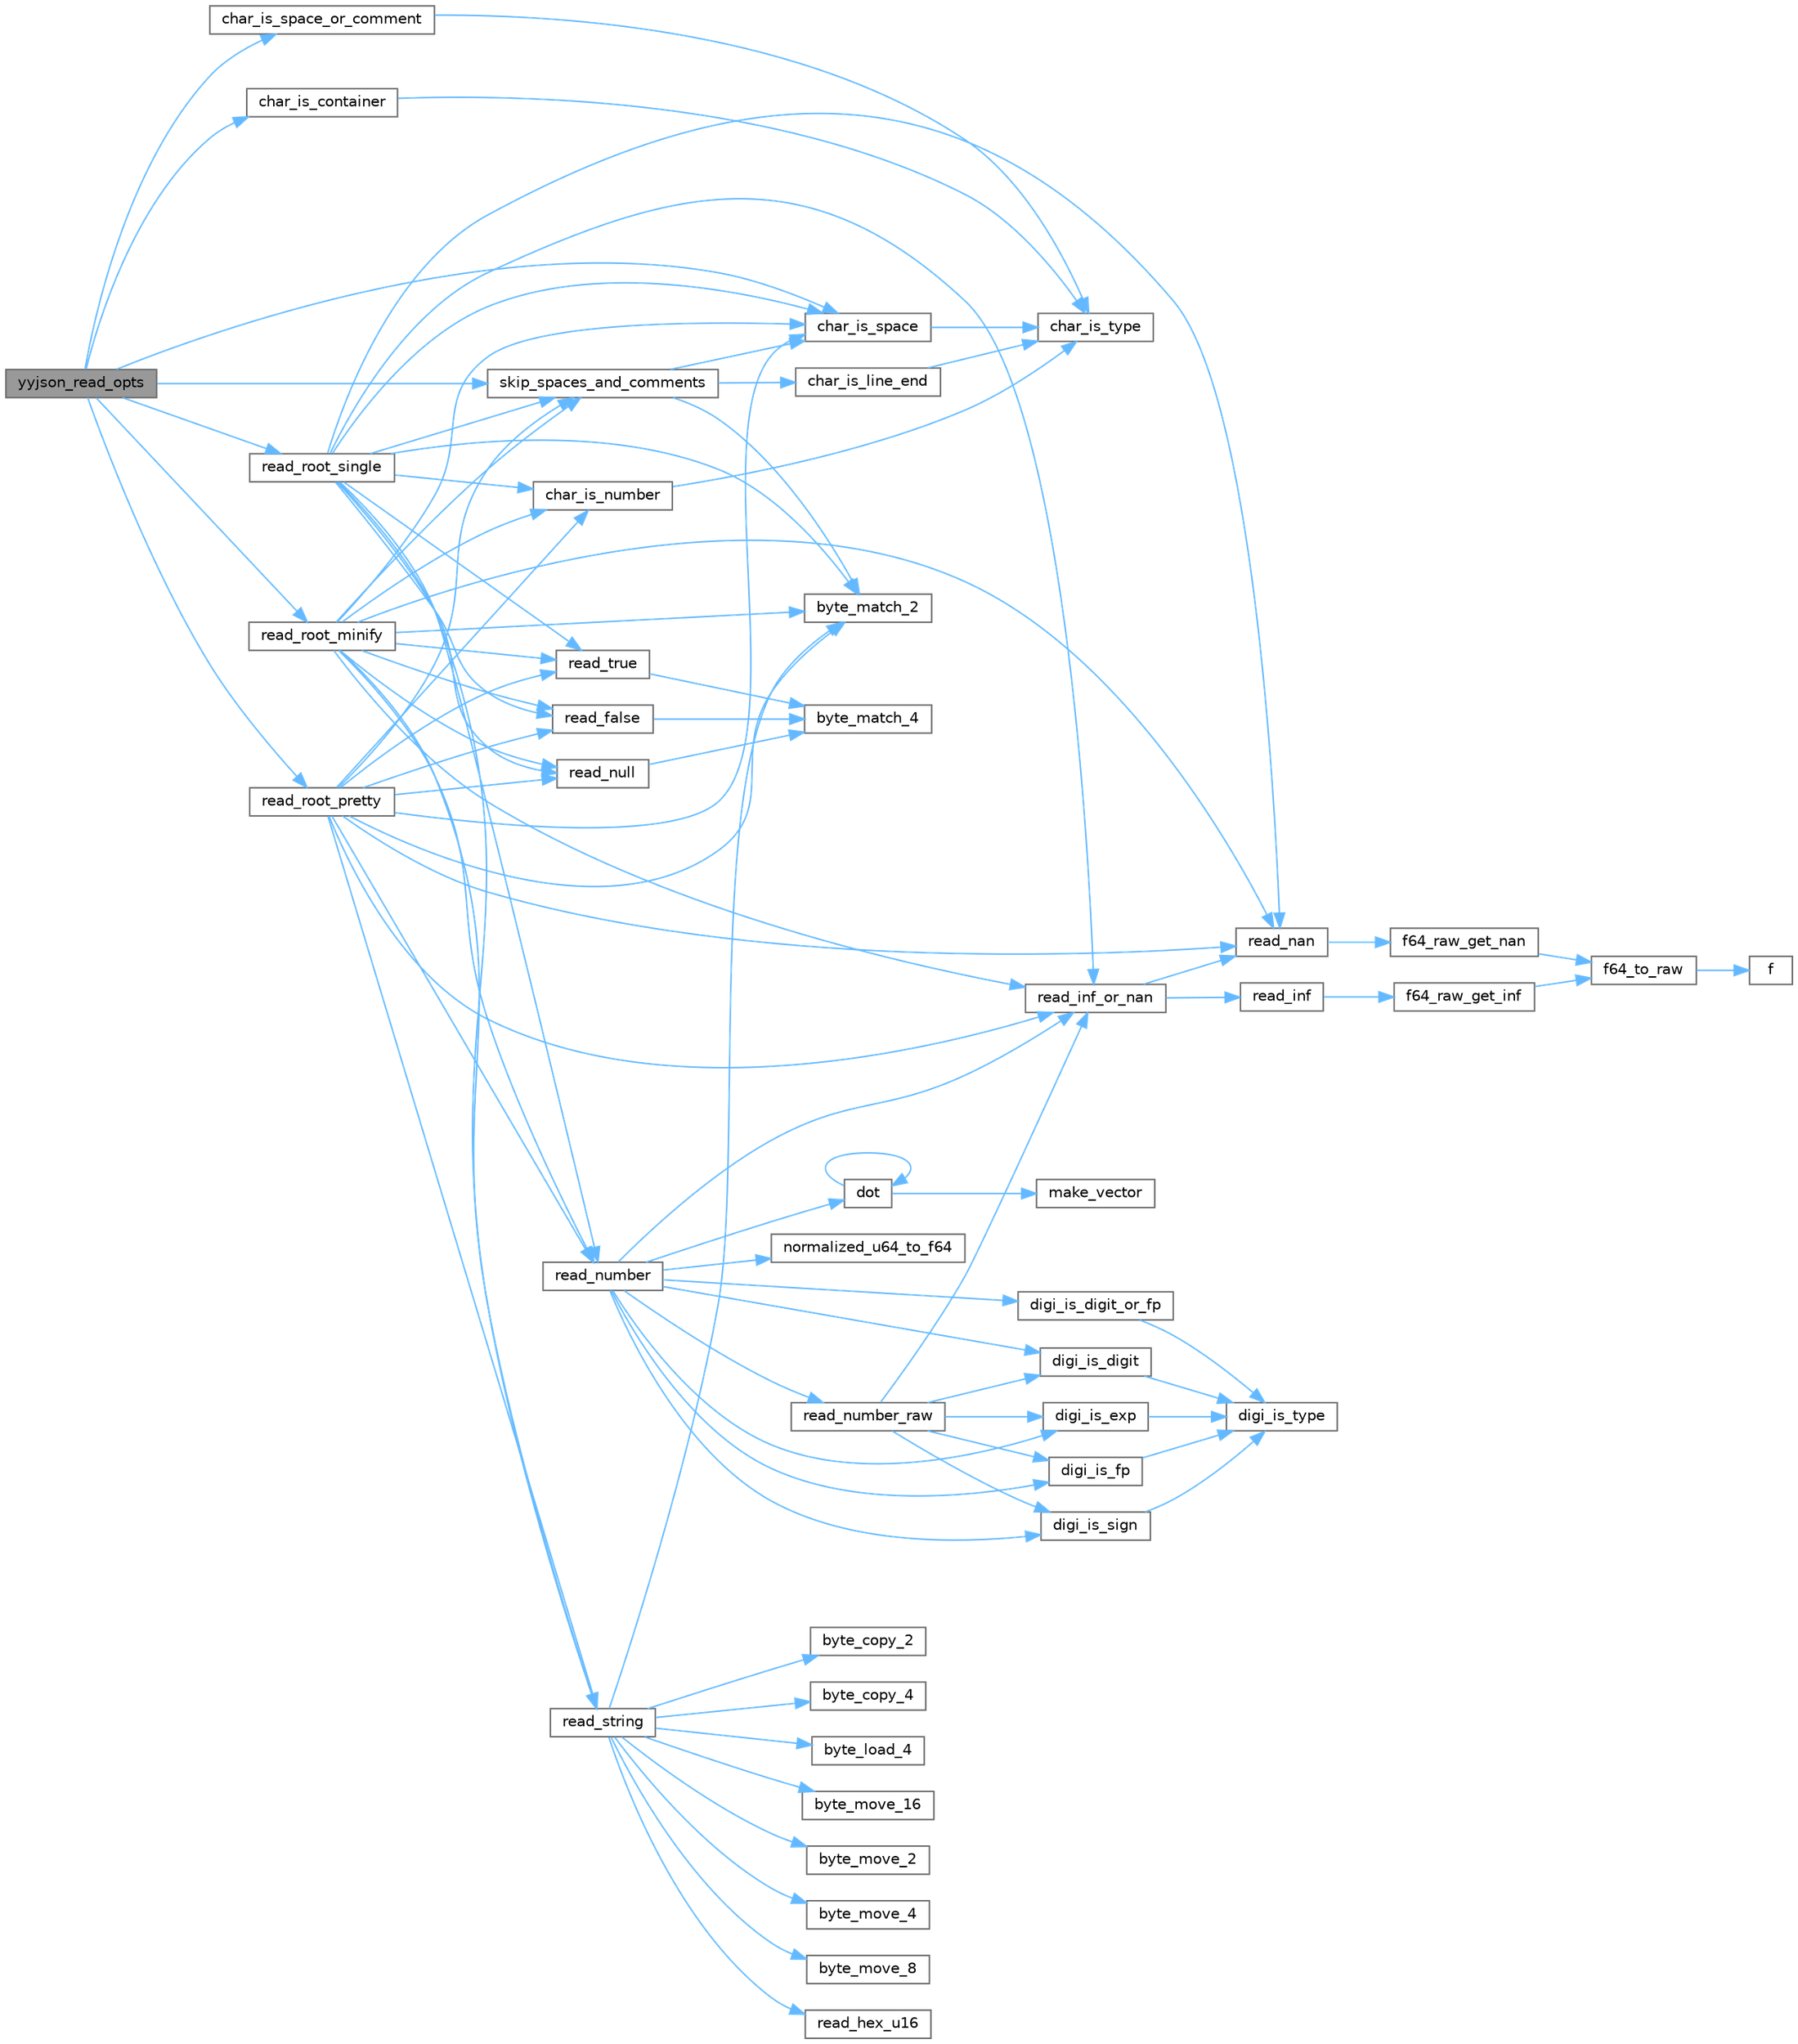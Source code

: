 digraph "yyjson_read_opts"
{
 // LATEX_PDF_SIZE
  bgcolor="transparent";
  edge [fontname=Helvetica,fontsize=10,labelfontname=Helvetica,labelfontsize=10];
  node [fontname=Helvetica,fontsize=10,shape=box,height=0.2,width=0.4];
  rankdir="LR";
  Node1 [id="Node000001",label="yyjson_read_opts",height=0.2,width=0.4,color="gray40", fillcolor="grey60", style="filled", fontcolor="black",tooltip=" "];
  Node1 -> Node2 [id="edge89_Node000001_Node000002",color="steelblue1",style="solid",tooltip=" "];
  Node2 [id="Node000002",label="char_is_container",height=0.2,width=0.4,color="grey40", fillcolor="white", style="filled",URL="$yyjson_8c.html#a5fdc435e849b5e8be6712aaf1c507da2",tooltip=" "];
  Node2 -> Node3 [id="edge90_Node000002_Node000003",color="steelblue1",style="solid",tooltip=" "];
  Node3 [id="Node000003",label="char_is_type",height=0.2,width=0.4,color="grey40", fillcolor="white", style="filled",URL="$yyjson_8c.html#a92720506373a97d8d6f198ea37ce3cb1",tooltip=" "];
  Node1 -> Node4 [id="edge91_Node000001_Node000004",color="steelblue1",style="solid",tooltip=" "];
  Node4 [id="Node000004",label="char_is_space",height=0.2,width=0.4,color="grey40", fillcolor="white", style="filled",URL="$yyjson_8c.html#a4c4d781bdc30adffcee30f192e4869c8",tooltip=" "];
  Node4 -> Node3 [id="edge92_Node000004_Node000003",color="steelblue1",style="solid",tooltip=" "];
  Node1 -> Node5 [id="edge93_Node000001_Node000005",color="steelblue1",style="solid",tooltip=" "];
  Node5 [id="Node000005",label="char_is_space_or_comment",height=0.2,width=0.4,color="grey40", fillcolor="white", style="filled",URL="$yyjson_8c.html#a834a69b6af5c351b724369c6b5176e82",tooltip=" "];
  Node5 -> Node3 [id="edge94_Node000005_Node000003",color="steelblue1",style="solid",tooltip=" "];
  Node1 -> Node6 [id="edge95_Node000001_Node000006",color="steelblue1",style="solid",tooltip=" "];
  Node6 [id="Node000006",label="read_root_minify",height=0.2,width=0.4,color="grey40", fillcolor="white", style="filled",URL="$yyjson_8c.html#a7e4155e7870372bf62ab8ccdaec8d066",tooltip=" "];
  Node6 -> Node7 [id="edge96_Node000006_Node000007",color="steelblue1",style="solid",tooltip=" "];
  Node7 [id="Node000007",label="byte_match_2",height=0.2,width=0.4,color="grey40", fillcolor="white", style="filled",URL="$yyjson_8c.html#a3a0b543ccc96758e3d9632773ab82632",tooltip=" "];
  Node6 -> Node8 [id="edge97_Node000006_Node000008",color="steelblue1",style="solid",tooltip=" "];
  Node8 [id="Node000008",label="char_is_number",height=0.2,width=0.4,color="grey40", fillcolor="white", style="filled",URL="$yyjson_8c.html#abf57d5a39008af9ef13462c45631a0fc",tooltip=" "];
  Node8 -> Node3 [id="edge98_Node000008_Node000003",color="steelblue1",style="solid",tooltip=" "];
  Node6 -> Node4 [id="edge99_Node000006_Node000004",color="steelblue1",style="solid",tooltip=" "];
  Node6 -> Node9 [id="edge100_Node000006_Node000009",color="steelblue1",style="solid",tooltip=" "];
  Node9 [id="Node000009",label="read_false",height=0.2,width=0.4,color="grey40", fillcolor="white", style="filled",URL="$yyjson_8c.html#a8372211a6f5de545766529f4e4cc19e8",tooltip=" "];
  Node9 -> Node10 [id="edge101_Node000009_Node000010",color="steelblue1",style="solid",tooltip=" "];
  Node10 [id="Node000010",label="byte_match_4",height=0.2,width=0.4,color="grey40", fillcolor="white", style="filled",URL="$yyjson_8c.html#a34726fa714e2bf7c56f8a70bda417597",tooltip=" "];
  Node6 -> Node11 [id="edge102_Node000006_Node000011",color="steelblue1",style="solid",tooltip=" "];
  Node11 [id="Node000011",label="read_inf_or_nan",height=0.2,width=0.4,color="grey40", fillcolor="white", style="filled",URL="$yyjson_8c.html#a720bbd325fe3ba03734213f3987a9dd9",tooltip=" "];
  Node11 -> Node12 [id="edge103_Node000011_Node000012",color="steelblue1",style="solid",tooltip=" "];
  Node12 [id="Node000012",label="read_inf",height=0.2,width=0.4,color="grey40", fillcolor="white", style="filled",URL="$yyjson_8c.html#ae2c50c33e8663e8985150a3c19fb7774",tooltip=" "];
  Node12 -> Node13 [id="edge104_Node000012_Node000013",color="steelblue1",style="solid",tooltip=" "];
  Node13 [id="Node000013",label="f64_raw_get_inf",height=0.2,width=0.4,color="grey40", fillcolor="white", style="filled",URL="$yyjson_8c.html#a04d771f42f933e51b8e3f09bc3bf485f",tooltip=" "];
  Node13 -> Node14 [id="edge105_Node000013_Node000014",color="steelblue1",style="solid",tooltip=" "];
  Node14 [id="Node000014",label="f64_to_raw",height=0.2,width=0.4,color="grey40", fillcolor="white", style="filled",URL="$yyjson_8c.html#a7b07011750e09f41144ee6c4aafa1475",tooltip=" "];
  Node14 -> Node15 [id="edge106_Node000014_Node000015",color="steelblue1",style="solid",tooltip=" "];
  Node15 [id="Node000015",label="f",height=0.2,width=0.4,color="grey40", fillcolor="white", style="filled",URL="$cxx11__tensor__map_8cpp.html#a7f507fea02198f6cb81c86640c7b1a4e",tooltip=" "];
  Node11 -> Node16 [id="edge107_Node000011_Node000016",color="steelblue1",style="solid",tooltip=" "];
  Node16 [id="Node000016",label="read_nan",height=0.2,width=0.4,color="grey40", fillcolor="white", style="filled",URL="$yyjson_8c.html#a61c49628369584d4d256add73d1a5fac",tooltip=" "];
  Node16 -> Node17 [id="edge108_Node000016_Node000017",color="steelblue1",style="solid",tooltip=" "];
  Node17 [id="Node000017",label="f64_raw_get_nan",height=0.2,width=0.4,color="grey40", fillcolor="white", style="filled",URL="$yyjson_8c.html#a52154ab6c7dc6d98fc7b916ef2525724",tooltip=" "];
  Node17 -> Node14 [id="edge109_Node000017_Node000014",color="steelblue1",style="solid",tooltip=" "];
  Node6 -> Node16 [id="edge110_Node000006_Node000016",color="steelblue1",style="solid",tooltip=" "];
  Node6 -> Node18 [id="edge111_Node000006_Node000018",color="steelblue1",style="solid",tooltip=" "];
  Node18 [id="Node000018",label="read_null",height=0.2,width=0.4,color="grey40", fillcolor="white", style="filled",URL="$yyjson_8c.html#a08f27fa4d71c993e7c6791ae47cb3ed7",tooltip=" "];
  Node18 -> Node10 [id="edge112_Node000018_Node000010",color="steelblue1",style="solid",tooltip=" "];
  Node6 -> Node19 [id="edge113_Node000006_Node000019",color="steelblue1",style="solid",tooltip=" "];
  Node19 [id="Node000019",label="read_number",height=0.2,width=0.4,color="grey40", fillcolor="white", style="filled",URL="$yyjson_8c.html#ae80f29f6843f936808fbe5a48e48dabc",tooltip=" "];
  Node19 -> Node20 [id="edge114_Node000019_Node000020",color="steelblue1",style="solid",tooltip=" "];
  Node20 [id="Node000020",label="digi_is_digit",height=0.2,width=0.4,color="grey40", fillcolor="white", style="filled",URL="$yyjson_8c.html#ac16e36c200b16a17041aac1ed37276d7",tooltip=" "];
  Node20 -> Node21 [id="edge115_Node000020_Node000021",color="steelblue1",style="solid",tooltip=" "];
  Node21 [id="Node000021",label="digi_is_type",height=0.2,width=0.4,color="grey40", fillcolor="white", style="filled",URL="$yyjson_8c.html#aae236fd488306e08c5844189ad6d6570",tooltip=" "];
  Node19 -> Node22 [id="edge116_Node000019_Node000022",color="steelblue1",style="solid",tooltip=" "];
  Node22 [id="Node000022",label="digi_is_digit_or_fp",height=0.2,width=0.4,color="grey40", fillcolor="white", style="filled",URL="$yyjson_8c.html#aee912f37b76d8da7a4e2ca5a88d17d76",tooltip=" "];
  Node22 -> Node21 [id="edge117_Node000022_Node000021",color="steelblue1",style="solid",tooltip=" "];
  Node19 -> Node23 [id="edge118_Node000019_Node000023",color="steelblue1",style="solid",tooltip=" "];
  Node23 [id="Node000023",label="digi_is_exp",height=0.2,width=0.4,color="grey40", fillcolor="white", style="filled",URL="$yyjson_8c.html#ad25dff9b718d68793b54d09d4dfc8526",tooltip=" "];
  Node23 -> Node21 [id="edge119_Node000023_Node000021",color="steelblue1",style="solid",tooltip=" "];
  Node19 -> Node24 [id="edge120_Node000019_Node000024",color="steelblue1",style="solid",tooltip=" "];
  Node24 [id="Node000024",label="digi_is_fp",height=0.2,width=0.4,color="grey40", fillcolor="white", style="filled",URL="$yyjson_8c.html#ac38bca46c8cbb1107ca4188d2eb4fcbe",tooltip=" "];
  Node24 -> Node21 [id="edge121_Node000024_Node000021",color="steelblue1",style="solid",tooltip=" "];
  Node19 -> Node25 [id="edge122_Node000019_Node000025",color="steelblue1",style="solid",tooltip=" "];
  Node25 [id="Node000025",label="digi_is_sign",height=0.2,width=0.4,color="grey40", fillcolor="white", style="filled",URL="$yyjson_8c.html#a078553b0c6c304a46441a196aad05129",tooltip=" "];
  Node25 -> Node21 [id="edge123_Node000025_Node000021",color="steelblue1",style="solid",tooltip=" "];
  Node19 -> Node26 [id="edge124_Node000019_Node000026",color="steelblue1",style="solid",tooltip=" "];
  Node26 [id="Node000026",label="dot",height=0.2,width=0.4,color="grey40", fillcolor="white", style="filled",URL="$level1__real__impl_8h.html#a7a40e5a367460d00c6cdeeb23e8b780b",tooltip=" "];
  Node26 -> Node26 [id="edge125_Node000026_Node000026",color="steelblue1",style="solid",tooltip=" "];
  Node26 -> Node27 [id="edge126_Node000026_Node000027",color="steelblue1",style="solid",tooltip=" "];
  Node27 [id="Node000027",label="make_vector",height=0.2,width=0.4,color="grey40", fillcolor="white", style="filled",URL="$external_2taskflow_23rd-party_2eigen-3_83_87_2blas_2common_8h.html#a5271e1713820dbe05a27309a551c63a8",tooltip=" "];
  Node19 -> Node28 [id="edge127_Node000019_Node000028",color="steelblue1",style="solid",tooltip=" "];
  Node28 [id="Node000028",label="normalized_u64_to_f64",height=0.2,width=0.4,color="grey40", fillcolor="white", style="filled",URL="$yyjson_8c.html#aee878603775170bfda13233591eceec0",tooltip=" "];
  Node19 -> Node11 [id="edge128_Node000019_Node000011",color="steelblue1",style="solid",tooltip=" "];
  Node19 -> Node29 [id="edge129_Node000019_Node000029",color="steelblue1",style="solid",tooltip=" "];
  Node29 [id="Node000029",label="read_number_raw",height=0.2,width=0.4,color="grey40", fillcolor="white", style="filled",URL="$yyjson_8c.html#a17e53cae5ed1a998445df0ee5e95434e",tooltip=" "];
  Node29 -> Node20 [id="edge130_Node000029_Node000020",color="steelblue1",style="solid",tooltip=" "];
  Node29 -> Node23 [id="edge131_Node000029_Node000023",color="steelblue1",style="solid",tooltip=" "];
  Node29 -> Node24 [id="edge132_Node000029_Node000024",color="steelblue1",style="solid",tooltip=" "];
  Node29 -> Node25 [id="edge133_Node000029_Node000025",color="steelblue1",style="solid",tooltip=" "];
  Node29 -> Node11 [id="edge134_Node000029_Node000011",color="steelblue1",style="solid",tooltip=" "];
  Node6 -> Node30 [id="edge135_Node000006_Node000030",color="steelblue1",style="solid",tooltip=" "];
  Node30 [id="Node000030",label="read_string",height=0.2,width=0.4,color="grey40", fillcolor="white", style="filled",URL="$yyjson_8c.html#a804945ea7ab88a55f6c71afe2ef28508",tooltip=" "];
  Node30 -> Node31 [id="edge136_Node000030_Node000031",color="steelblue1",style="solid",tooltip=" "];
  Node31 [id="Node000031",label="byte_copy_2",height=0.2,width=0.4,color="grey40", fillcolor="white", style="filled",URL="$yyjson_8c.html#ac6a11726824f52b6413a67488f5a3152",tooltip=" "];
  Node30 -> Node32 [id="edge137_Node000030_Node000032",color="steelblue1",style="solid",tooltip=" "];
  Node32 [id="Node000032",label="byte_copy_4",height=0.2,width=0.4,color="grey40", fillcolor="white", style="filled",URL="$yyjson_8c.html#a98219967baeab34ab615b4ccda0df146",tooltip=" "];
  Node30 -> Node33 [id="edge138_Node000030_Node000033",color="steelblue1",style="solid",tooltip=" "];
  Node33 [id="Node000033",label="byte_load_4",height=0.2,width=0.4,color="grey40", fillcolor="white", style="filled",URL="$yyjson_8c.html#a87c460a03bebacd0dcdad97440488c2b",tooltip=" "];
  Node30 -> Node7 [id="edge139_Node000030_Node000007",color="steelblue1",style="solid",tooltip=" "];
  Node30 -> Node34 [id="edge140_Node000030_Node000034",color="steelblue1",style="solid",tooltip=" "];
  Node34 [id="Node000034",label="byte_move_16",height=0.2,width=0.4,color="grey40", fillcolor="white", style="filled",URL="$yyjson_8c.html#a133d71145abef5ab727e5d3bc7d7d3cc",tooltip=" "];
  Node30 -> Node35 [id="edge141_Node000030_Node000035",color="steelblue1",style="solid",tooltip=" "];
  Node35 [id="Node000035",label="byte_move_2",height=0.2,width=0.4,color="grey40", fillcolor="white", style="filled",URL="$yyjson_8c.html#a937b93922fffb9ba4853a8c20954aa5b",tooltip=" "];
  Node30 -> Node36 [id="edge142_Node000030_Node000036",color="steelblue1",style="solid",tooltip=" "];
  Node36 [id="Node000036",label="byte_move_4",height=0.2,width=0.4,color="grey40", fillcolor="white", style="filled",URL="$yyjson_8c.html#aa5ca17990694a6718874be6817b38ed4",tooltip=" "];
  Node30 -> Node37 [id="edge143_Node000030_Node000037",color="steelblue1",style="solid",tooltip=" "];
  Node37 [id="Node000037",label="byte_move_8",height=0.2,width=0.4,color="grey40", fillcolor="white", style="filled",URL="$yyjson_8c.html#a358fd32f651a73a41814fb2229dae049",tooltip=" "];
  Node30 -> Node38 [id="edge144_Node000030_Node000038",color="steelblue1",style="solid",tooltip=" "];
  Node38 [id="Node000038",label="read_hex_u16",height=0.2,width=0.4,color="grey40", fillcolor="white", style="filled",URL="$yyjson_8c.html#add45e53bf46ccf2467cc535d9bd89717",tooltip=" "];
  Node6 -> Node39 [id="edge145_Node000006_Node000039",color="steelblue1",style="solid",tooltip=" "];
  Node39 [id="Node000039",label="read_true",height=0.2,width=0.4,color="grey40", fillcolor="white", style="filled",URL="$yyjson_8c.html#ac13d82fdd527dfe489b5004bd7339b04",tooltip=" "];
  Node39 -> Node10 [id="edge146_Node000039_Node000010",color="steelblue1",style="solid",tooltip=" "];
  Node6 -> Node40 [id="edge147_Node000006_Node000040",color="steelblue1",style="solid",tooltip=" "];
  Node40 [id="Node000040",label="skip_spaces_and_comments",height=0.2,width=0.4,color="grey40", fillcolor="white", style="filled",URL="$yyjson_8c.html#abb4ba1f891e94f62b208432ebd8c5a78",tooltip=" "];
  Node40 -> Node7 [id="edge148_Node000040_Node000007",color="steelblue1",style="solid",tooltip=" "];
  Node40 -> Node41 [id="edge149_Node000040_Node000041",color="steelblue1",style="solid",tooltip=" "];
  Node41 [id="Node000041",label="char_is_line_end",height=0.2,width=0.4,color="grey40", fillcolor="white", style="filled",URL="$yyjson_8c.html#acb4cb37d08c50567be86f8057cb413eb",tooltip=" "];
  Node41 -> Node3 [id="edge150_Node000041_Node000003",color="steelblue1",style="solid",tooltip=" "];
  Node40 -> Node4 [id="edge151_Node000040_Node000004",color="steelblue1",style="solid",tooltip=" "];
  Node1 -> Node42 [id="edge152_Node000001_Node000042",color="steelblue1",style="solid",tooltip=" "];
  Node42 [id="Node000042",label="read_root_pretty",height=0.2,width=0.4,color="grey40", fillcolor="white", style="filled",URL="$yyjson_8c.html#ad73d8336ba9514abc616a2b95438af7d",tooltip=" "];
  Node42 -> Node7 [id="edge153_Node000042_Node000007",color="steelblue1",style="solid",tooltip=" "];
  Node42 -> Node8 [id="edge154_Node000042_Node000008",color="steelblue1",style="solid",tooltip=" "];
  Node42 -> Node4 [id="edge155_Node000042_Node000004",color="steelblue1",style="solid",tooltip=" "];
  Node42 -> Node9 [id="edge156_Node000042_Node000009",color="steelblue1",style="solid",tooltip=" "];
  Node42 -> Node11 [id="edge157_Node000042_Node000011",color="steelblue1",style="solid",tooltip=" "];
  Node42 -> Node16 [id="edge158_Node000042_Node000016",color="steelblue1",style="solid",tooltip=" "];
  Node42 -> Node18 [id="edge159_Node000042_Node000018",color="steelblue1",style="solid",tooltip=" "];
  Node42 -> Node19 [id="edge160_Node000042_Node000019",color="steelblue1",style="solid",tooltip=" "];
  Node42 -> Node30 [id="edge161_Node000042_Node000030",color="steelblue1",style="solid",tooltip=" "];
  Node42 -> Node39 [id="edge162_Node000042_Node000039",color="steelblue1",style="solid",tooltip=" "];
  Node42 -> Node40 [id="edge163_Node000042_Node000040",color="steelblue1",style="solid",tooltip=" "];
  Node1 -> Node43 [id="edge164_Node000001_Node000043",color="steelblue1",style="solid",tooltip=" "];
  Node43 [id="Node000043",label="read_root_single",height=0.2,width=0.4,color="grey40", fillcolor="white", style="filled",URL="$yyjson_8c.html#aa9121ac0675557400ce9fe9279bb59df",tooltip=" "];
  Node43 -> Node7 [id="edge165_Node000043_Node000007",color="steelblue1",style="solid",tooltip=" "];
  Node43 -> Node8 [id="edge166_Node000043_Node000008",color="steelblue1",style="solid",tooltip=" "];
  Node43 -> Node4 [id="edge167_Node000043_Node000004",color="steelblue1",style="solid",tooltip=" "];
  Node43 -> Node9 [id="edge168_Node000043_Node000009",color="steelblue1",style="solid",tooltip=" "];
  Node43 -> Node11 [id="edge169_Node000043_Node000011",color="steelblue1",style="solid",tooltip=" "];
  Node43 -> Node16 [id="edge170_Node000043_Node000016",color="steelblue1",style="solid",tooltip=" "];
  Node43 -> Node18 [id="edge171_Node000043_Node000018",color="steelblue1",style="solid",tooltip=" "];
  Node43 -> Node19 [id="edge172_Node000043_Node000019",color="steelblue1",style="solid",tooltip=" "];
  Node43 -> Node30 [id="edge173_Node000043_Node000030",color="steelblue1",style="solid",tooltip=" "];
  Node43 -> Node39 [id="edge174_Node000043_Node000039",color="steelblue1",style="solid",tooltip=" "];
  Node43 -> Node40 [id="edge175_Node000043_Node000040",color="steelblue1",style="solid",tooltip=" "];
  Node1 -> Node40 [id="edge176_Node000001_Node000040",color="steelblue1",style="solid",tooltip=" "];
}
